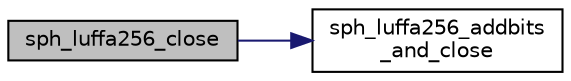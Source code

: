 digraph "sph_luffa256_close"
{
  edge [fontname="Helvetica",fontsize="10",labelfontname="Helvetica",labelfontsize="10"];
  node [fontname="Helvetica",fontsize="10",shape=record];
  rankdir="LR";
  Node17 [label="sph_luffa256_close",height=0.2,width=0.4,color="black", fillcolor="grey75", style="filled", fontcolor="black"];
  Node17 -> Node18 [color="midnightblue",fontsize="10",style="solid",fontname="Helvetica"];
  Node18 [label="sph_luffa256_addbits\l_and_close",height=0.2,width=0.4,color="black", fillcolor="white", style="filled",URL="$luffa_8c.html#a6ac61f4f443e2819745d6cd9b50d1d42",tooltip="Add a few additional bits (0 to 7) to the current computation, then terminate it and output the resul..."];
}
